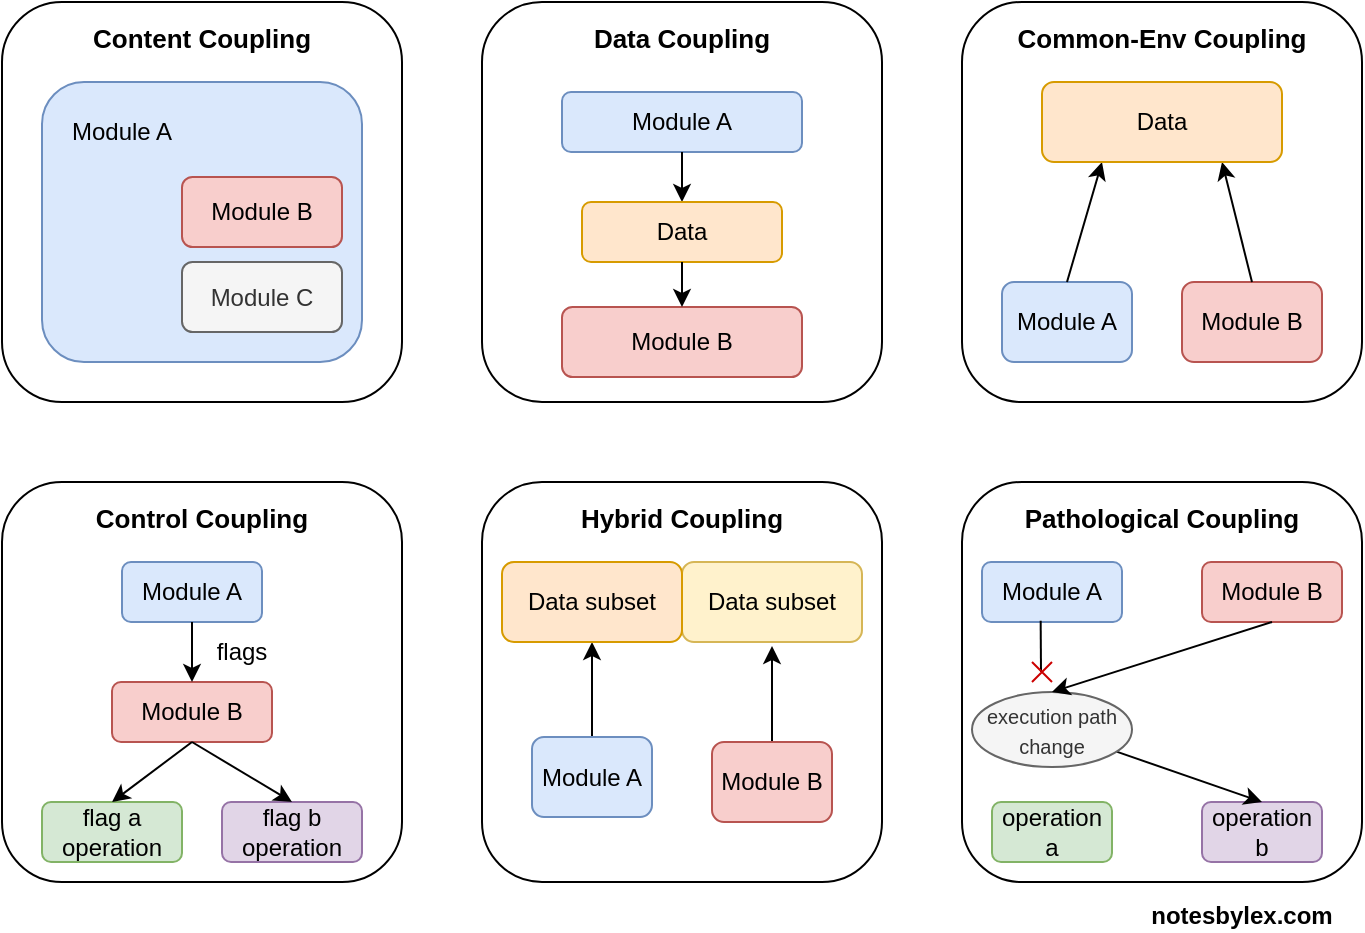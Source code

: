 <mxfile version="22.1.16" type="device">
  <diagram name="Page-1" id="mSbsEq8JNyIYG86Oy8Bk">
    <mxGraphModel dx="1098" dy="733" grid="1" gridSize="10" guides="1" tooltips="1" connect="1" arrows="1" fold="1" page="1" pageScale="1" pageWidth="827" pageHeight="1169" math="0" shadow="0">
      <root>
        <mxCell id="0" />
        <mxCell id="1" parent="0" />
        <mxCell id="Sy3r_Ziawrp9QfjnpfoK-14" value="&lt;font style=&quot;font-size: 13px;&quot;&gt;Content Coupling&lt;/font&gt;" style="text;html=1;strokeColor=default;fillColor=none;align=center;verticalAlign=top;whiteSpace=wrap;rounded=1;fontSize=18;fontStyle=1" parent="1" vertex="1">
          <mxGeometry x="40" y="120" width="200" height="200" as="geometry" />
        </mxCell>
        <mxCell id="Sy3r_Ziawrp9QfjnpfoK-7" value="&lt;font style=&quot;font-size: 13px;&quot;&gt;Common-Env Coupling&lt;/font&gt;" style="text;html=1;strokeColor=default;fillColor=none;align=center;verticalAlign=top;whiteSpace=wrap;rounded=1;fontSize=18;fontStyle=1" parent="1" vertex="1">
          <mxGeometry x="520" y="120" width="200" height="200" as="geometry" />
        </mxCell>
        <mxCell id="Sy3r_Ziawrp9QfjnpfoK-3" value="Module A" style="rounded=1;whiteSpace=wrap;html=1;fillColor=#dae8fc;strokeColor=#6c8ebf;" parent="1" vertex="1">
          <mxGeometry x="540" y="260" width="65" height="40" as="geometry" />
        </mxCell>
        <mxCell id="Sy3r_Ziawrp9QfjnpfoK-4" value="Module B" style="rounded=1;whiteSpace=wrap;html=1;fillColor=#f8cecc;strokeColor=#b85450;" parent="1" vertex="1">
          <mxGeometry x="630" y="260" width="70" height="40" as="geometry" />
        </mxCell>
        <mxCell id="Sy3r_Ziawrp9QfjnpfoK-5" value="" style="endArrow=classic;html=1;rounded=0;entryX=0.25;entryY=1;entryDx=0;entryDy=0;exitX=0.5;exitY=0;exitDx=0;exitDy=0;" parent="1" source="Sy3r_Ziawrp9QfjnpfoK-3" target="Sy3r_Ziawrp9QfjnpfoK-8" edge="1">
          <mxGeometry width="50" height="50" relative="1" as="geometry">
            <mxPoint x="610" y="230" as="sourcePoint" />
            <mxPoint x="630" y="200" as="targetPoint" />
          </mxGeometry>
        </mxCell>
        <mxCell id="Sy3r_Ziawrp9QfjnpfoK-6" value="" style="endArrow=classic;html=1;rounded=0;exitX=0.5;exitY=0;exitDx=0;exitDy=0;entryX=0.75;entryY=1;entryDx=0;entryDy=0;" parent="1" source="Sy3r_Ziawrp9QfjnpfoK-4" target="Sy3r_Ziawrp9QfjnpfoK-8" edge="1">
          <mxGeometry width="50" height="50" relative="1" as="geometry">
            <mxPoint x="620" y="240" as="sourcePoint" />
            <mxPoint x="670" y="200" as="targetPoint" />
          </mxGeometry>
        </mxCell>
        <mxCell id="Sy3r_Ziawrp9QfjnpfoK-8" value="Data" style="rounded=1;whiteSpace=wrap;html=1;fillColor=#ffe6cc;strokeColor=#d79b00;" parent="1" vertex="1">
          <mxGeometry x="560" y="160" width="120" height="40" as="geometry" />
        </mxCell>
        <mxCell id="Sy3r_Ziawrp9QfjnpfoK-10" value="" style="rounded=1;whiteSpace=wrap;html=1;fillColor=#dae8fc;strokeColor=#6c8ebf;" parent="1" vertex="1">
          <mxGeometry x="60" y="160" width="160" height="140" as="geometry" />
        </mxCell>
        <mxCell id="Sy3r_Ziawrp9QfjnpfoK-16" value="Module A" style="text;html=1;strokeColor=none;fillColor=none;align=center;verticalAlign=middle;whiteSpace=wrap;rounded=0;" parent="1" vertex="1">
          <mxGeometry x="70" y="170" width="60" height="30" as="geometry" />
        </mxCell>
        <mxCell id="Sy3r_Ziawrp9QfjnpfoK-17" value="Module B" style="rounded=1;whiteSpace=wrap;html=1;fillColor=#f8cecc;strokeColor=#b85450;" parent="1" vertex="1">
          <mxGeometry x="130" y="207.5" width="80" height="35" as="geometry" />
        </mxCell>
        <mxCell id="Sy3r_Ziawrp9QfjnpfoK-19" value="&lt;font style=&quot;font-size: 13px;&quot;&gt;Control Coupling&lt;/font&gt;" style="text;html=1;strokeColor=default;fillColor=none;align=center;verticalAlign=top;whiteSpace=wrap;rounded=1;fontSize=18;fontStyle=1" parent="1" vertex="1">
          <mxGeometry x="40" y="360" width="200" height="200" as="geometry" />
        </mxCell>
        <mxCell id="Sy3r_Ziawrp9QfjnpfoK-20" value="Module A" style="rounded=1;whiteSpace=wrap;html=1;fillColor=#dae8fc;strokeColor=#6c8ebf;" parent="1" vertex="1">
          <mxGeometry x="100" y="400" width="70" height="30" as="geometry" />
        </mxCell>
        <mxCell id="Sy3r_Ziawrp9QfjnpfoK-21" value="Module B" style="rounded=1;whiteSpace=wrap;html=1;fillColor=#f8cecc;strokeColor=#b85450;" parent="1" vertex="1">
          <mxGeometry x="95" y="460" width="80" height="30" as="geometry" />
        </mxCell>
        <mxCell id="Sy3r_Ziawrp9QfjnpfoK-22" value="flag a operation" style="rounded=1;whiteSpace=wrap;html=1;fillColor=#d5e8d4;strokeColor=#82b366;" parent="1" vertex="1">
          <mxGeometry x="60" y="520" width="70" height="30" as="geometry" />
        </mxCell>
        <mxCell id="Sy3r_Ziawrp9QfjnpfoK-23" value="flag b operation" style="rounded=1;whiteSpace=wrap;html=1;fillColor=#e1d5e7;strokeColor=#9673a6;" parent="1" vertex="1">
          <mxGeometry x="150" y="520" width="70" height="30" as="geometry" />
        </mxCell>
        <mxCell id="Sy3r_Ziawrp9QfjnpfoK-25" value="" style="endArrow=classic;html=1;rounded=0;exitX=0.5;exitY=1;exitDx=0;exitDy=0;entryX=0.5;entryY=0;entryDx=0;entryDy=0;" parent="1" source="Sy3r_Ziawrp9QfjnpfoK-21" target="Sy3r_Ziawrp9QfjnpfoK-22" edge="1">
          <mxGeometry width="50" height="50" relative="1" as="geometry">
            <mxPoint x="240" y="480" as="sourcePoint" />
            <mxPoint x="220" y="500" as="targetPoint" />
          </mxGeometry>
        </mxCell>
        <mxCell id="Sy3r_Ziawrp9QfjnpfoK-26" value="" style="endArrow=classic;html=1;rounded=0;entryX=0.5;entryY=0;entryDx=0;entryDy=0;exitX=0.5;exitY=1;exitDx=0;exitDy=0;" parent="1" source="Sy3r_Ziawrp9QfjnpfoK-21" target="Sy3r_Ziawrp9QfjnpfoK-23" edge="1">
          <mxGeometry width="50" height="50" relative="1" as="geometry">
            <mxPoint x="250" y="490" as="sourcePoint" />
            <mxPoint x="230" y="510" as="targetPoint" />
          </mxGeometry>
        </mxCell>
        <mxCell id="Sy3r_Ziawrp9QfjnpfoK-28" value="flags" style="text;html=1;strokeColor=none;fillColor=none;align=center;verticalAlign=middle;whiteSpace=wrap;rounded=0;" parent="1" vertex="1">
          <mxGeometry x="140" y="430" width="40" height="30" as="geometry" />
        </mxCell>
        <mxCell id="Sy3r_Ziawrp9QfjnpfoK-29" value="" style="endArrow=classic;html=1;rounded=0;entryX=0.5;entryY=0;entryDx=0;entryDy=0;exitX=0.5;exitY=1;exitDx=0;exitDy=0;" parent="1" source="Sy3r_Ziawrp9QfjnpfoK-20" target="Sy3r_Ziawrp9QfjnpfoK-21" edge="1">
          <mxGeometry width="50" height="50" relative="1" as="geometry">
            <mxPoint x="180" y="440" as="sourcePoint" />
            <mxPoint x="210" y="380" as="targetPoint" />
          </mxGeometry>
        </mxCell>
        <mxCell id="Sy3r_Ziawrp9QfjnpfoK-30" value="&lt;font style=&quot;font-size: 13px;&quot;&gt;Data Coupling&lt;/font&gt;" style="text;html=1;strokeColor=default;fillColor=none;align=center;verticalAlign=top;whiteSpace=wrap;rounded=1;fontSize=18;fontStyle=1" parent="1" vertex="1">
          <mxGeometry x="280" y="120" width="200" height="200" as="geometry" />
        </mxCell>
        <mxCell id="Sy3r_Ziawrp9QfjnpfoK-31" value="Module A" style="rounded=1;whiteSpace=wrap;html=1;fillColor=#dae8fc;strokeColor=#6c8ebf;" parent="1" vertex="1">
          <mxGeometry x="320" y="165" width="120" height="30" as="geometry" />
        </mxCell>
        <mxCell id="Sy3r_Ziawrp9QfjnpfoK-32" value="Module B" style="rounded=1;whiteSpace=wrap;html=1;fillColor=#f8cecc;strokeColor=#b85450;" parent="1" vertex="1">
          <mxGeometry x="320" y="272.5" width="120" height="35" as="geometry" />
        </mxCell>
        <mxCell id="Sy3r_Ziawrp9QfjnpfoK-38" value="" style="endArrow=classic;html=1;rounded=0;entryX=0.5;entryY=0;entryDx=0;entryDy=0;exitX=0.5;exitY=1;exitDx=0;exitDy=0;" parent="1" source="Sy3r_Ziawrp9QfjnpfoK-31" target="Sy3r_Ziawrp9QfjnpfoK-70" edge="1">
          <mxGeometry width="50" height="50" relative="1" as="geometry">
            <mxPoint x="420" y="200" as="sourcePoint" />
            <mxPoint x="360" y="200" as="targetPoint" />
          </mxGeometry>
        </mxCell>
        <mxCell id="Sy3r_Ziawrp9QfjnpfoK-39" value="&lt;font style=&quot;font-size: 13px;&quot;&gt;Hybrid Coupling&lt;/font&gt;" style="text;html=1;strokeColor=default;fillColor=none;align=center;verticalAlign=top;whiteSpace=wrap;rounded=1;fontSize=18;fontStyle=1" parent="1" vertex="1">
          <mxGeometry x="280" y="360" width="200" height="200" as="geometry" />
        </mxCell>
        <mxCell id="Sy3r_Ziawrp9QfjnpfoK-43" value="Data subset" style="text;html=1;strokeColor=#d6b656;fillColor=#fff2cc;align=center;verticalAlign=middle;whiteSpace=wrap;rounded=1;perimeterSpacing=2;" parent="1" vertex="1">
          <mxGeometry x="380" y="400" width="90" height="40" as="geometry" />
        </mxCell>
        <mxCell id="Sy3r_Ziawrp9QfjnpfoK-44" value="" style="endArrow=classic;html=1;rounded=0;entryX=0.5;entryY=1;entryDx=0;entryDy=0;" parent="1" source="Sy3r_Ziawrp9QfjnpfoK-46" target="Sy3r_Ziawrp9QfjnpfoK-42" edge="1">
          <mxGeometry width="50" height="50" relative="1" as="geometry">
            <mxPoint x="340" y="480" as="sourcePoint" />
            <mxPoint x="330" y="440" as="targetPoint" />
          </mxGeometry>
        </mxCell>
        <mxCell id="Sy3r_Ziawrp9QfjnpfoK-45" value="" style="endArrow=classic;html=1;rounded=0;exitX=0.5;exitY=0;exitDx=0;exitDy=0;entryX=0.5;entryY=1;entryDx=0;entryDy=0;" parent="1" source="Sy3r_Ziawrp9QfjnpfoK-47" target="Sy3r_Ziawrp9QfjnpfoK-43" edge="1">
          <mxGeometry width="50" height="50" relative="1" as="geometry">
            <mxPoint x="410" y="480" as="sourcePoint" />
            <mxPoint x="441" y="439" as="targetPoint" />
          </mxGeometry>
        </mxCell>
        <mxCell id="Sy3r_Ziawrp9QfjnpfoK-46" value="Module A" style="rounded=1;whiteSpace=wrap;html=1;fillColor=#dae8fc;strokeColor=#6c8ebf;" parent="1" vertex="1">
          <mxGeometry x="305" y="487.5" width="60" height="40" as="geometry" />
        </mxCell>
        <mxCell id="Sy3r_Ziawrp9QfjnpfoK-47" value="Module B" style="rounded=1;whiteSpace=wrap;html=1;fillColor=#f8cecc;strokeColor=#b85450;" parent="1" vertex="1">
          <mxGeometry x="395" y="490" width="60" height="40" as="geometry" />
        </mxCell>
        <mxCell id="Sy3r_Ziawrp9QfjnpfoK-48" value="&lt;font style=&quot;font-size: 13px;&quot;&gt;Pathological Coupling&lt;/font&gt;" style="text;html=1;strokeColor=default;fillColor=none;align=center;verticalAlign=top;whiteSpace=wrap;rounded=1;fontSize=18;fontStyle=1" parent="1" vertex="1">
          <mxGeometry x="520" y="360" width="200" height="200" as="geometry" />
        </mxCell>
        <mxCell id="Sy3r_Ziawrp9QfjnpfoK-49" value="Module B" style="rounded=1;whiteSpace=wrap;html=1;fillColor=#f8cecc;strokeColor=#b85450;" parent="1" vertex="1">
          <mxGeometry x="640" y="400" width="70" height="30" as="geometry" />
        </mxCell>
        <mxCell id="Sy3r_Ziawrp9QfjnpfoK-50" value="Module A" style="rounded=1;whiteSpace=wrap;html=1;fillColor=#dae8fc;strokeColor=#6c8ebf;" parent="1" vertex="1">
          <mxGeometry x="530" y="400" width="70" height="30" as="geometry" />
        </mxCell>
        <mxCell id="Sy3r_Ziawrp9QfjnpfoK-51" value="operation a" style="rounded=1;whiteSpace=wrap;html=1;fillColor=#d5e8d4;strokeColor=#82b366;" parent="1" vertex="1">
          <mxGeometry x="535" y="520" width="60" height="30" as="geometry" />
        </mxCell>
        <mxCell id="Sy3r_Ziawrp9QfjnpfoK-52" value="operation b" style="rounded=1;whiteSpace=wrap;html=1;fillColor=#e1d5e7;strokeColor=#9673a6;" parent="1" vertex="1">
          <mxGeometry x="640" y="520" width="60" height="30" as="geometry" />
        </mxCell>
        <mxCell id="Sy3r_Ziawrp9QfjnpfoK-53" value="" style="endArrow=classic;html=1;rounded=0;entryX=0.5;entryY=0;entryDx=0;entryDy=0;" parent="1" source="Sy3r_Ziawrp9QfjnpfoK-58" target="Sy3r_Ziawrp9QfjnpfoK-52" edge="1">
          <mxGeometry width="50" height="50" relative="1" as="geometry">
            <mxPoint x="610" y="510" as="sourcePoint" />
            <mxPoint x="670" y="510" as="targetPoint" />
          </mxGeometry>
        </mxCell>
        <mxCell id="Sy3r_Ziawrp9QfjnpfoK-58" value="&lt;font style=&quot;font-size: 10px;&quot;&gt;execution path change&lt;/font&gt;" style="ellipse;whiteSpace=wrap;html=1;fillColor=#f5f5f5;fontColor=#333333;strokeColor=#666666;" parent="1" vertex="1">
          <mxGeometry x="525" y="465" width="80" height="37.5" as="geometry" />
        </mxCell>
        <mxCell id="Sy3r_Ziawrp9QfjnpfoK-69" value="" style="endArrow=none;html=1;rounded=0;entryX=0.419;entryY=0.978;entryDx=0;entryDy=0;entryPerimeter=0;" parent="1" edge="1" target="Sy3r_Ziawrp9QfjnpfoK-50">
          <mxGeometry width="50" height="50" relative="1" as="geometry">
            <mxPoint x="559.5" y="455" as="sourcePoint" />
            <mxPoint x="560.5" y="440" as="targetPoint" />
          </mxGeometry>
        </mxCell>
        <mxCell id="Sy3r_Ziawrp9QfjnpfoK-56" value="" style="endArrow=classic;html=1;rounded=0;exitX=0.5;exitY=1;exitDx=0;exitDy=0;entryX=0.5;entryY=0;entryDx=0;entryDy=0;" parent="1" source="Sy3r_Ziawrp9QfjnpfoK-49" target="Sy3r_Ziawrp9QfjnpfoK-58" edge="1">
          <mxGeometry width="50" height="50" relative="1" as="geometry">
            <mxPoint x="630" y="440" as="sourcePoint" />
            <mxPoint x="610" y="480" as="targetPoint" />
          </mxGeometry>
        </mxCell>
        <mxCell id="Sy3r_Ziawrp9QfjnpfoK-42" value="Data subset" style="text;html=1;strokeColor=#d79b00;fillColor=#ffe6cc;align=center;verticalAlign=middle;whiteSpace=wrap;rounded=1;" parent="1" vertex="1">
          <mxGeometry x="290" y="400" width="90" height="40" as="geometry" />
        </mxCell>
        <mxCell id="Sy3r_Ziawrp9QfjnpfoK-70" value="Data" style="rounded=1;whiteSpace=wrap;html=1;fillColor=#ffe6cc;strokeColor=#d79b00;" parent="1" vertex="1">
          <mxGeometry x="330" y="220" width="100" height="30" as="geometry" />
        </mxCell>
        <mxCell id="Sy3r_Ziawrp9QfjnpfoK-71" value="" style="endArrow=classic;html=1;rounded=0;entryX=0.5;entryY=0;entryDx=0;entryDy=0;exitX=0.5;exitY=1;exitDx=0;exitDy=0;" parent="1" source="Sy3r_Ziawrp9QfjnpfoK-70" target="Sy3r_Ziawrp9QfjnpfoK-32" edge="1">
          <mxGeometry width="50" height="50" relative="1" as="geometry">
            <mxPoint x="450" y="303" as="sourcePoint" />
            <mxPoint x="370" y="270" as="targetPoint" />
          </mxGeometry>
        </mxCell>
        <mxCell id="Sy3r_Ziawrp9QfjnpfoK-65" value="" style="shape=mxgraph.sysml.x;fontColor=#CC0000;strokeColor=#CC0000;" parent="1" vertex="1">
          <mxGeometry x="555" y="450" width="10" height="10" as="geometry" />
        </mxCell>
        <mxCell id="NRrpa_nr3ObkUis2uAcS-5" value="Module C" style="rounded=1;whiteSpace=wrap;html=1;fillColor=#f5f5f5;strokeColor=#666666;fontColor=#333333;" vertex="1" parent="1">
          <mxGeometry x="130" y="250" width="80" height="35" as="geometry" />
        </mxCell>
        <mxCell id="NRrpa_nr3ObkUis2uAcS-7" value="notesbylex.com" style="text;html=1;strokeColor=none;fillColor=none;align=center;verticalAlign=middle;whiteSpace=wrap;rounded=0;fontStyle=1" vertex="1" parent="1">
          <mxGeometry x="600" y="569.5" width="120" height="15" as="geometry" />
        </mxCell>
      </root>
    </mxGraphModel>
  </diagram>
</mxfile>
